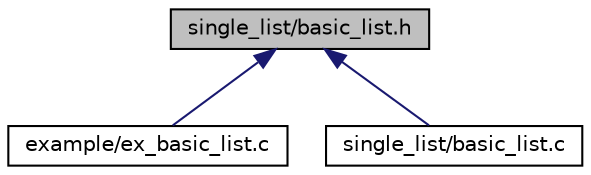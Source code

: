 digraph "single_list/basic_list.h"
{
 // LATEX_PDF_SIZE
  edge [fontname="Helvetica",fontsize="10",labelfontname="Helvetica",labelfontsize="10"];
  node [fontname="Helvetica",fontsize="10",shape=record];
  Node1 [label="single_list/basic_list.h",height=0.2,width=0.4,color="black", fillcolor="grey75", style="filled", fontcolor="black",tooltip="H File Data structure - Single Linked list This File will exercise the various insert/delete options ..."];
  Node1 -> Node2 [dir="back",color="midnightblue",fontsize="10",style="solid",fontname="Helvetica"];
  Node2 [label="example/ex_basic_list.c",height=0.2,width=0.4,color="black", fillcolor="white", style="filled",URL="$ex__basic__list_8c.html",tooltip="C Exmaple to use the API for single linked list."];
  Node1 -> Node3 [dir="back",color="midnightblue",fontsize="10",style="solid",fontname="Helvetica"];
  Node3 [label="single_list/basic_list.c",height=0.2,width=0.4,color="black", fillcolor="white", style="filled",URL="$basic__list_8c.html",tooltip="This c File features insert/delete/display features of linked list."];
}
